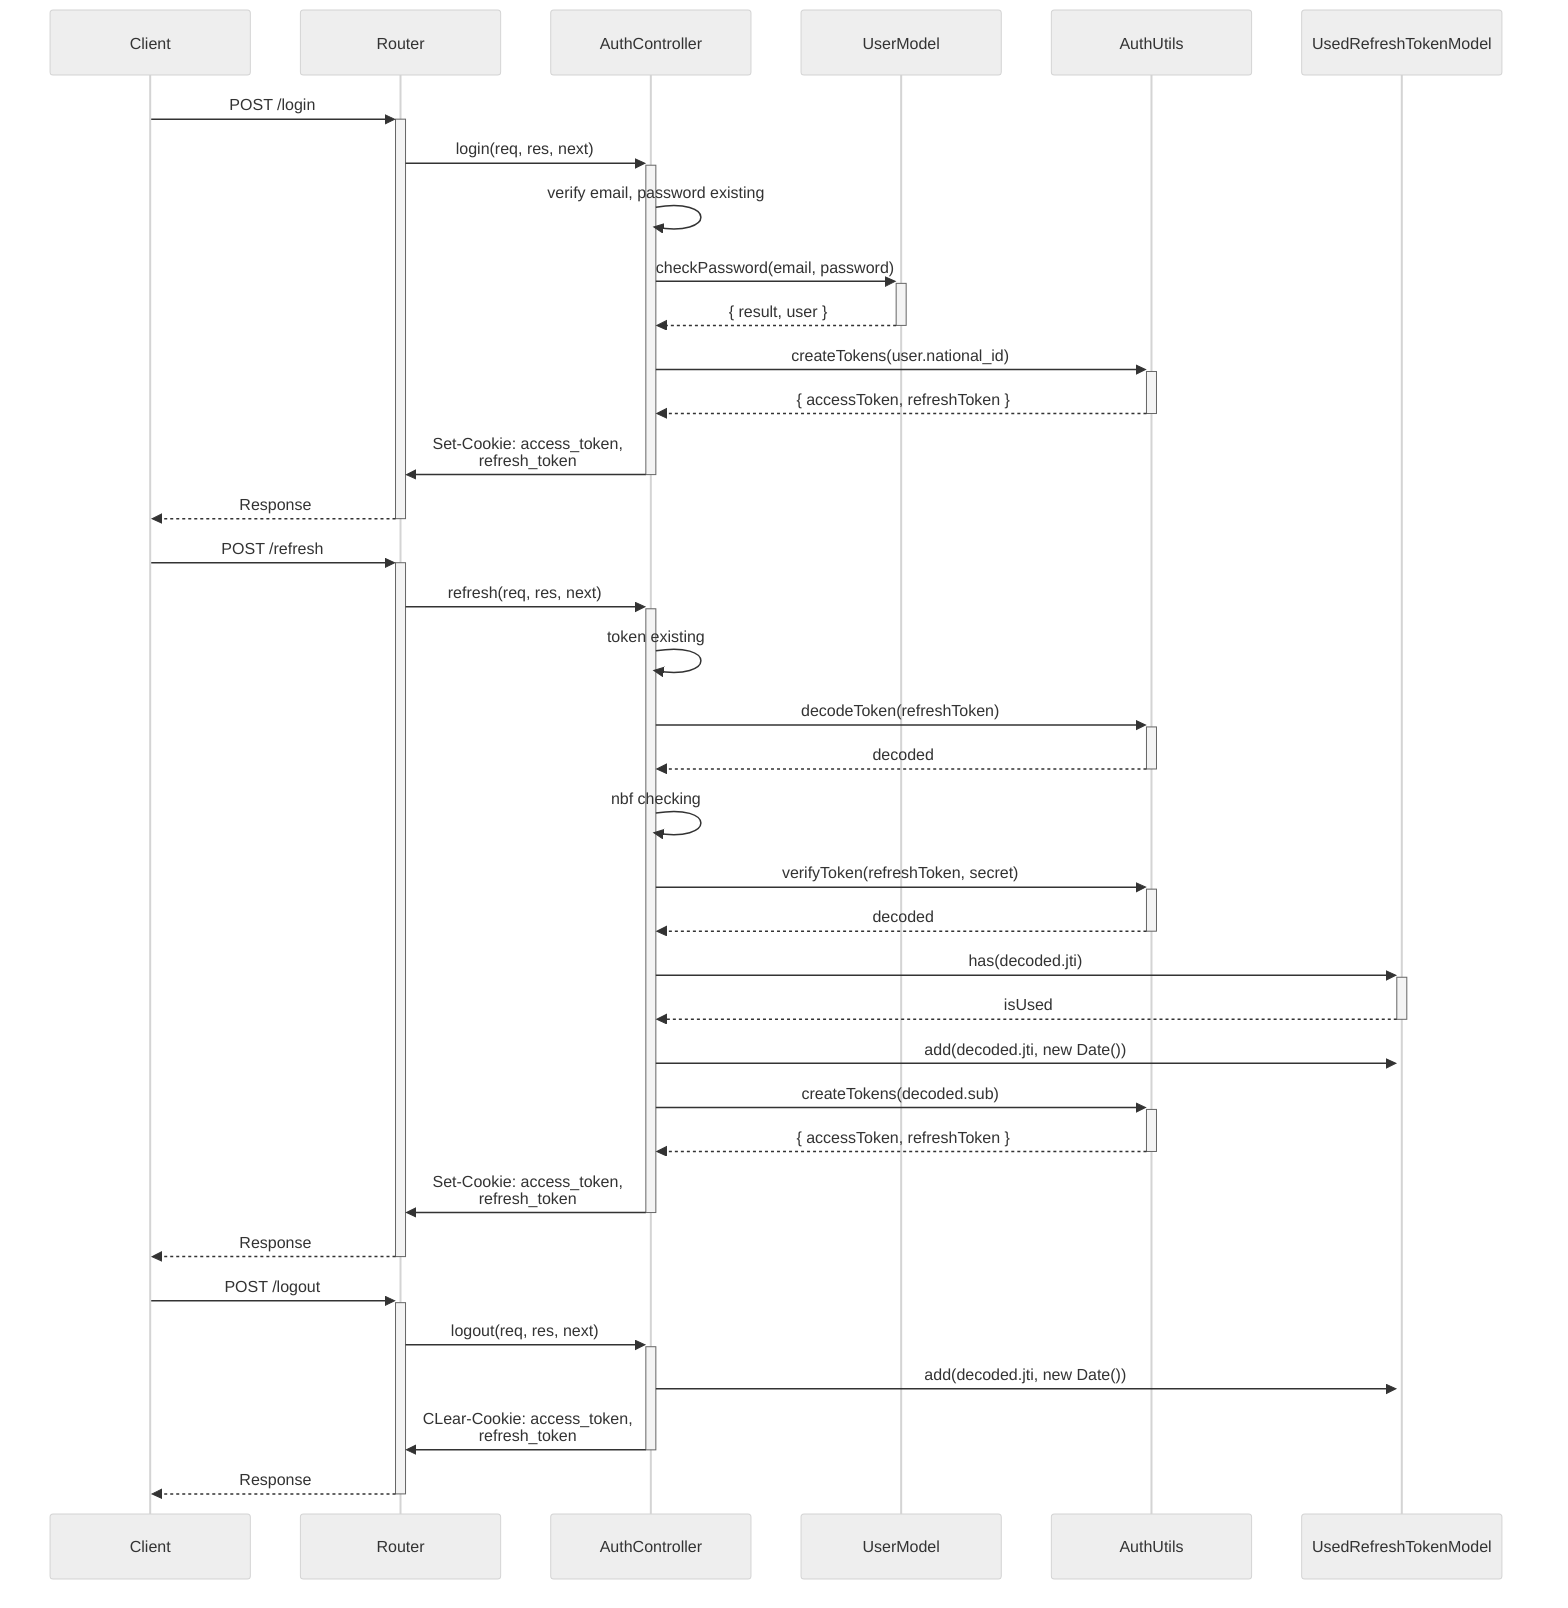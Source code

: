 %%{
    init: {
        "theme":"neutral",
        "themeVariables": {
            'labelBoxBorderColor': '#ff0000'
        },
        "sequence": { 
            "wrap": true, 
            "width": 200 
        } 
    }
}%%
sequenceDiagram
    participant Client
    participant Router
    participant AuthController
    participant UserModel
    participant AuthUtils
    participant UsedRefreshTokenModel

    Client->>+Router: POST /login
    Router->>+AuthController: login(req, res, next)
    AuthController->>AuthController: verify email, password existing
    AuthController->>+UserModel: checkPassword(email, password)
    UserModel-->>-AuthController: { result, user }
    AuthController->>+AuthUtils: createTokens(user.national_id)
    AuthUtils-->>-AuthController: { accessToken, refreshToken }
    AuthController->>-Router: Set-Cookie: access_token, refresh_token
    Router-->>-Client: Response

    Client->>+Router: POST /refresh
    Router->>+AuthController: refresh(req, res, next)
    AuthController->>AuthController: token existing
    AuthController->>+AuthUtils: decodeToken(refreshToken)
    AuthUtils-->>-AuthController: decoded
    AuthController->>AuthController: nbf checking
    AuthController->>+AuthUtils: verifyToken(refreshToken, secret)
    AuthUtils-->>-AuthController: decoded
    AuthController->>+UsedRefreshTokenModel: has(decoded.jti)
    UsedRefreshTokenModel-->>-AuthController: isUsed
    AuthController->>+UsedRefreshTokenModel: add(decoded.jti, new Date())
    AuthController->>+AuthUtils: createTokens(decoded.sub)
    AuthUtils-->>-AuthController: { accessToken, refreshToken }
    AuthController->>-Router: Set-Cookie: access_token, refresh_token
    Router-->>-Client: Response

    Client->>+Router: POST /logout
    Router->>+AuthController: logout(req, res, next)
    AuthController->>UsedRefreshTokenModel: add(decoded.jti, new Date())
    AuthController->>-Router: CLear-Cookie: access_token, refresh_token
    Router-->>-Client: Response